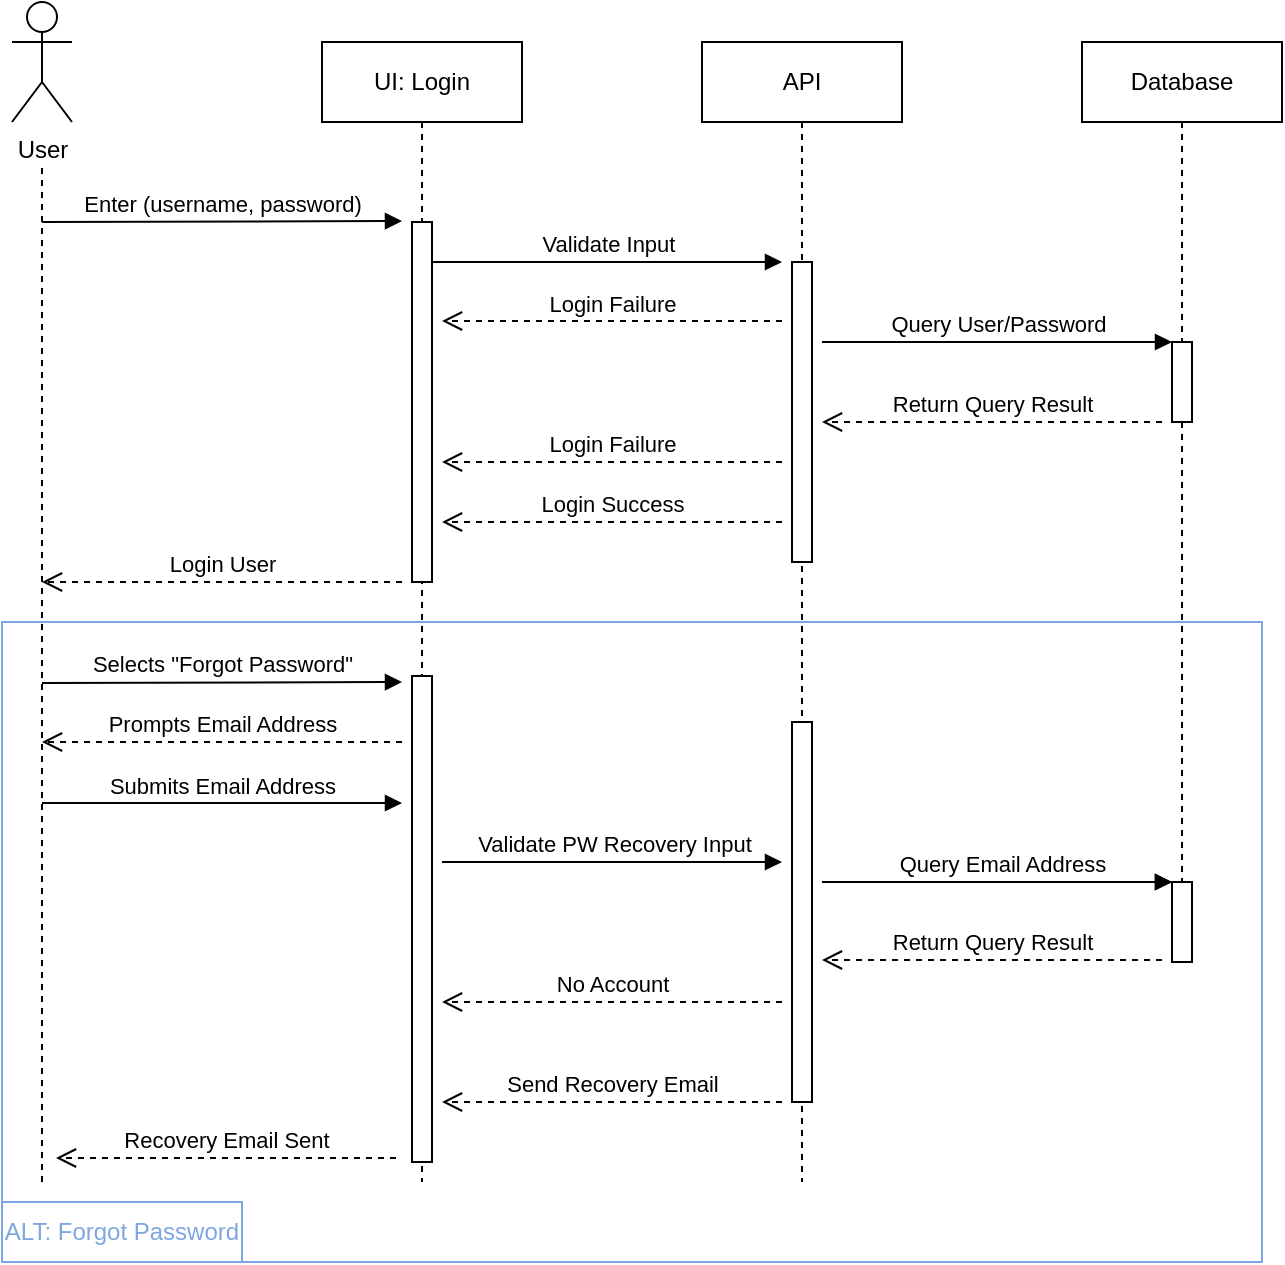 <mxfile version="21.7.5" type="device">
  <diagram name="Page-1" id="2YBvvXClWsGukQMizWep">
    <mxGraphModel dx="1050" dy="542" grid="1" gridSize="10" guides="1" tooltips="1" connect="1" arrows="1" fold="1" page="1" pageScale="1" pageWidth="850" pageHeight="1100" math="0" shadow="0">
      <root>
        <mxCell id="0" />
        <mxCell id="1" parent="0" />
        <mxCell id="9hIXvd_vDNnnHWC71N-C-20" value="" style="rounded=0;whiteSpace=wrap;html=1;strokeColor=#7EA6E0;" vertex="1" parent="1">
          <mxGeometry x="60" y="330" width="630" height="320" as="geometry" />
        </mxCell>
        <mxCell id="pPaHzkRW0WduUCZ9Fjcq-30" value="" style="endArrow=none;dashed=1;html=1;rounded=0;" parent="1" edge="1">
          <mxGeometry width="50" height="50" relative="1" as="geometry">
            <mxPoint x="80" y="610" as="sourcePoint" />
            <mxPoint x="80" y="100" as="targetPoint" />
          </mxGeometry>
        </mxCell>
        <mxCell id="aM9ryv3xv72pqoxQDRHE-5" value="UI: Login" style="shape=umlLifeline;perimeter=lifelinePerimeter;whiteSpace=wrap;html=1;container=0;dropTarget=0;collapsible=0;recursiveResize=0;outlineConnect=0;portConstraint=eastwest;newEdgeStyle={&quot;edgeStyle&quot;:&quot;elbowEdgeStyle&quot;,&quot;elbow&quot;:&quot;vertical&quot;,&quot;curved&quot;:0,&quot;rounded&quot;:0};" parent="1" vertex="1">
          <mxGeometry x="220" y="40" width="100" height="570" as="geometry" />
        </mxCell>
        <mxCell id="aM9ryv3xv72pqoxQDRHE-6" value="" style="html=1;points=[];perimeter=orthogonalPerimeter;outlineConnect=0;targetShapes=umlLifeline;portConstraint=eastwest;newEdgeStyle={&quot;edgeStyle&quot;:&quot;elbowEdgeStyle&quot;,&quot;elbow&quot;:&quot;vertical&quot;,&quot;curved&quot;:0,&quot;rounded&quot;:0};" parent="aM9ryv3xv72pqoxQDRHE-5" vertex="1">
          <mxGeometry x="45" y="90" width="10" height="180" as="geometry" />
        </mxCell>
        <mxCell id="9hIXvd_vDNnnHWC71N-C-4" value="" style="html=1;points=[];perimeter=orthogonalPerimeter;outlineConnect=0;targetShapes=umlLifeline;portConstraint=eastwest;newEdgeStyle={&quot;edgeStyle&quot;:&quot;elbowEdgeStyle&quot;,&quot;elbow&quot;:&quot;vertical&quot;,&quot;curved&quot;:0,&quot;rounded&quot;:0};" vertex="1" parent="aM9ryv3xv72pqoxQDRHE-5">
          <mxGeometry x="45" y="317" width="10" height="243" as="geometry" />
        </mxCell>
        <mxCell id="pPaHzkRW0WduUCZ9Fjcq-1" value="API" style="shape=umlLifeline;perimeter=lifelinePerimeter;whiteSpace=wrap;html=1;container=0;dropTarget=0;collapsible=0;recursiveResize=0;outlineConnect=0;portConstraint=eastwest;newEdgeStyle={&quot;edgeStyle&quot;:&quot;elbowEdgeStyle&quot;,&quot;elbow&quot;:&quot;vertical&quot;,&quot;curved&quot;:0,&quot;rounded&quot;:0};" parent="1" vertex="1">
          <mxGeometry x="410" y="40" width="100" height="570" as="geometry" />
        </mxCell>
        <mxCell id="pPaHzkRW0WduUCZ9Fjcq-2" value="" style="html=1;points=[];perimeter=orthogonalPerimeter;outlineConnect=0;targetShapes=umlLifeline;portConstraint=eastwest;newEdgeStyle={&quot;edgeStyle&quot;:&quot;elbowEdgeStyle&quot;,&quot;elbow&quot;:&quot;vertical&quot;,&quot;curved&quot;:0,&quot;rounded&quot;:0};" parent="pPaHzkRW0WduUCZ9Fjcq-1" vertex="1">
          <mxGeometry x="45" y="110" width="10" height="150" as="geometry" />
        </mxCell>
        <mxCell id="9hIXvd_vDNnnHWC71N-C-7" value="" style="html=1;points=[];perimeter=orthogonalPerimeter;outlineConnect=0;targetShapes=umlLifeline;portConstraint=eastwest;newEdgeStyle={&quot;edgeStyle&quot;:&quot;elbowEdgeStyle&quot;,&quot;elbow&quot;:&quot;vertical&quot;,&quot;curved&quot;:0,&quot;rounded&quot;:0};" vertex="1" parent="pPaHzkRW0WduUCZ9Fjcq-1">
          <mxGeometry x="45" y="340" width="10" height="190" as="geometry" />
        </mxCell>
        <mxCell id="pPaHzkRW0WduUCZ9Fjcq-6" value="Validate Input" style="html=1;verticalAlign=bottom;endArrow=block;edgeStyle=elbowEdgeStyle;elbow=vertical;curved=0;rounded=0;" parent="1" edge="1">
          <mxGeometry relative="1" as="geometry">
            <mxPoint x="275" y="150" as="sourcePoint" />
            <Array as="points">
              <mxPoint x="365" y="150" />
            </Array>
            <mxPoint x="450" y="150" as="targetPoint" />
          </mxGeometry>
        </mxCell>
        <mxCell id="pPaHzkRW0WduUCZ9Fjcq-8" value="Login Failure" style="html=1;verticalAlign=bottom;endArrow=open;dashed=1;endSize=8;edgeStyle=elbowEdgeStyle;elbow=vertical;curved=0;rounded=0;" parent="1" edge="1">
          <mxGeometry relative="1" as="geometry">
            <mxPoint x="280" y="250" as="targetPoint" />
            <Array as="points">
              <mxPoint x="375" y="250" />
            </Array>
            <mxPoint x="450" y="250" as="sourcePoint" />
          </mxGeometry>
        </mxCell>
        <mxCell id="pPaHzkRW0WduUCZ9Fjcq-11" value="Database" style="shape=umlLifeline;perimeter=lifelinePerimeter;whiteSpace=wrap;html=1;container=0;dropTarget=0;collapsible=0;recursiveResize=0;outlineConnect=0;portConstraint=eastwest;newEdgeStyle={&quot;edgeStyle&quot;:&quot;elbowEdgeStyle&quot;,&quot;elbow&quot;:&quot;vertical&quot;,&quot;curved&quot;:0,&quot;rounded&quot;:0};" parent="1" vertex="1">
          <mxGeometry x="600" y="40" width="100" height="460" as="geometry" />
        </mxCell>
        <mxCell id="pPaHzkRW0WduUCZ9Fjcq-12" value="" style="html=1;points=[];perimeter=orthogonalPerimeter;outlineConnect=0;targetShapes=umlLifeline;portConstraint=eastwest;newEdgeStyle={&quot;edgeStyle&quot;:&quot;elbowEdgeStyle&quot;,&quot;elbow&quot;:&quot;vertical&quot;,&quot;curved&quot;:0,&quot;rounded&quot;:0};" parent="pPaHzkRW0WduUCZ9Fjcq-11" vertex="1">
          <mxGeometry x="45" y="150" width="10" height="40" as="geometry" />
        </mxCell>
        <mxCell id="9hIXvd_vDNnnHWC71N-C-12" value="" style="html=1;points=[];perimeter=orthogonalPerimeter;outlineConnect=0;targetShapes=umlLifeline;portConstraint=eastwest;newEdgeStyle={&quot;edgeStyle&quot;:&quot;elbowEdgeStyle&quot;,&quot;elbow&quot;:&quot;vertical&quot;,&quot;curved&quot;:0,&quot;rounded&quot;:0};" vertex="1" parent="pPaHzkRW0WduUCZ9Fjcq-11">
          <mxGeometry x="45" y="420" width="10" height="40" as="geometry" />
        </mxCell>
        <mxCell id="pPaHzkRW0WduUCZ9Fjcq-14" value="Query User/Password" style="html=1;verticalAlign=bottom;endArrow=block;edgeStyle=elbowEdgeStyle;elbow=vertical;curved=0;rounded=0;" parent="1" edge="1">
          <mxGeometry relative="1" as="geometry">
            <mxPoint x="470" y="190" as="sourcePoint" />
            <Array as="points">
              <mxPoint x="560" y="190" />
            </Array>
            <mxPoint x="645" y="190" as="targetPoint" />
          </mxGeometry>
        </mxCell>
        <mxCell id="pPaHzkRW0WduUCZ9Fjcq-15" value="Return Query Result" style="html=1;verticalAlign=bottom;endArrow=open;dashed=1;endSize=8;edgeStyle=elbowEdgeStyle;elbow=vertical;curved=0;rounded=0;" parent="1" edge="1">
          <mxGeometry relative="1" as="geometry">
            <mxPoint x="470" y="230" as="targetPoint" />
            <Array as="points">
              <mxPoint x="565" y="230" />
            </Array>
            <mxPoint x="640" y="230" as="sourcePoint" />
          </mxGeometry>
        </mxCell>
        <mxCell id="pPaHzkRW0WduUCZ9Fjcq-16" value="Login User" style="html=1;verticalAlign=bottom;endArrow=open;dashed=1;endSize=8;edgeStyle=elbowEdgeStyle;elbow=vertical;curved=0;rounded=0;" parent="1" edge="1">
          <mxGeometry relative="1" as="geometry">
            <mxPoint x="80" y="310" as="targetPoint" />
            <Array as="points">
              <mxPoint x="185" y="310" />
            </Array>
            <mxPoint x="260" y="310" as="sourcePoint" />
          </mxGeometry>
        </mxCell>
        <mxCell id="pPaHzkRW0WduUCZ9Fjcq-17" value="Login Success" style="html=1;verticalAlign=bottom;endArrow=open;dashed=1;endSize=8;edgeStyle=elbowEdgeStyle;elbow=vertical;curved=0;rounded=0;" parent="1" edge="1">
          <mxGeometry relative="1" as="geometry">
            <mxPoint x="280" y="280" as="targetPoint" />
            <Array as="points">
              <mxPoint x="375" y="280" />
            </Array>
            <mxPoint x="450" y="280" as="sourcePoint" />
          </mxGeometry>
        </mxCell>
        <mxCell id="pPaHzkRW0WduUCZ9Fjcq-19" value="User" style="shape=umlActor;verticalLabelPosition=bottom;verticalAlign=top;html=1;" parent="1" vertex="1">
          <mxGeometry x="65" y="20" width="30" height="60" as="geometry" />
        </mxCell>
        <mxCell id="pPaHzkRW0WduUCZ9Fjcq-28" value="Enter (username, password)" style="html=1;verticalAlign=bottom;endArrow=block;edgeStyle=elbowEdgeStyle;elbow=vertical;curved=0;rounded=0;" parent="1" edge="1">
          <mxGeometry relative="1" as="geometry">
            <mxPoint x="80" y="130" as="sourcePoint" />
            <Array as="points">
              <mxPoint x="185" y="129.5" />
            </Array>
            <mxPoint x="260" y="130" as="targetPoint" />
          </mxGeometry>
        </mxCell>
        <mxCell id="pPaHzkRW0WduUCZ9Fjcq-32" value="Login Failure" style="html=1;verticalAlign=bottom;endArrow=open;dashed=1;endSize=8;edgeStyle=elbowEdgeStyle;elbow=vertical;curved=0;rounded=0;" parent="1" edge="1">
          <mxGeometry relative="1" as="geometry">
            <mxPoint x="280" y="179.5" as="targetPoint" />
            <Array as="points">
              <mxPoint x="375" y="179.5" />
            </Array>
            <mxPoint x="450" y="179.5" as="sourcePoint" />
          </mxGeometry>
        </mxCell>
        <mxCell id="9hIXvd_vDNnnHWC71N-C-1" value="Selects &quot;Forgot Password&quot;" style="html=1;verticalAlign=bottom;endArrow=block;edgeStyle=elbowEdgeStyle;elbow=vertical;curved=0;rounded=0;" edge="1" parent="1">
          <mxGeometry relative="1" as="geometry">
            <mxPoint x="80" y="360.5" as="sourcePoint" />
            <Array as="points">
              <mxPoint x="185" y="360" />
            </Array>
            <mxPoint x="260" y="360.5" as="targetPoint" />
          </mxGeometry>
        </mxCell>
        <mxCell id="9hIXvd_vDNnnHWC71N-C-9" value="Prompts Email Address" style="html=1;verticalAlign=bottom;endArrow=open;dashed=1;endSize=8;edgeStyle=elbowEdgeStyle;elbow=horizontal;curved=0;rounded=0;" edge="1" parent="1">
          <mxGeometry relative="1" as="geometry">
            <mxPoint x="80" y="390" as="targetPoint" />
            <Array as="points">
              <mxPoint x="185" y="390" />
            </Array>
            <mxPoint x="260" y="390" as="sourcePoint" />
          </mxGeometry>
        </mxCell>
        <mxCell id="9hIXvd_vDNnnHWC71N-C-10" value="Submits Email Address" style="html=1;verticalAlign=bottom;endArrow=block;edgeStyle=elbowEdgeStyle;elbow=horizontal;curved=0;rounded=0;" edge="1" parent="1">
          <mxGeometry relative="1" as="geometry">
            <mxPoint x="80" y="420.5" as="sourcePoint" />
            <Array as="points">
              <mxPoint x="185" y="420" />
            </Array>
            <mxPoint x="260" y="420.5" as="targetPoint" />
          </mxGeometry>
        </mxCell>
        <mxCell id="9hIXvd_vDNnnHWC71N-C-11" value="Validate PW Recovery Input" style="html=1;verticalAlign=bottom;endArrow=block;edgeStyle=elbowEdgeStyle;elbow=vertical;curved=0;rounded=0;" edge="1" parent="1">
          <mxGeometry relative="1" as="geometry">
            <mxPoint x="280" y="450" as="sourcePoint" />
            <Array as="points">
              <mxPoint x="375" y="450" />
            </Array>
            <mxPoint x="450" y="450.5" as="targetPoint" />
          </mxGeometry>
        </mxCell>
        <mxCell id="9hIXvd_vDNnnHWC71N-C-13" value="Query Email Address" style="html=1;verticalAlign=bottom;endArrow=block;edgeStyle=elbowEdgeStyle;elbow=vertical;curved=0;rounded=0;" edge="1" parent="1" source="9hIXvd_vDNnnHWC71N-C-12">
          <mxGeometry relative="1" as="geometry">
            <mxPoint x="470" y="460" as="sourcePoint" />
            <Array as="points">
              <mxPoint x="560" y="460" />
            </Array>
            <mxPoint x="645" y="460" as="targetPoint" />
          </mxGeometry>
        </mxCell>
        <mxCell id="9hIXvd_vDNnnHWC71N-C-14" value="" style="html=1;verticalAlign=bottom;endArrow=block;edgeStyle=elbowEdgeStyle;elbow=vertical;curved=0;rounded=0;" edge="1" parent="1" target="9hIXvd_vDNnnHWC71N-C-12">
          <mxGeometry relative="1" as="geometry">
            <mxPoint x="470" y="460" as="sourcePoint" />
            <Array as="points" />
            <mxPoint x="645" y="460" as="targetPoint" />
          </mxGeometry>
        </mxCell>
        <mxCell id="9hIXvd_vDNnnHWC71N-C-15" value="Return Query Result" style="html=1;verticalAlign=bottom;endArrow=open;dashed=1;endSize=8;edgeStyle=elbowEdgeStyle;elbow=vertical;curved=0;rounded=0;" edge="1" parent="1">
          <mxGeometry relative="1" as="geometry">
            <mxPoint x="470" y="499" as="targetPoint" />
            <Array as="points">
              <mxPoint x="565" y="499" />
            </Array>
            <mxPoint x="640" y="499" as="sourcePoint" />
          </mxGeometry>
        </mxCell>
        <mxCell id="9hIXvd_vDNnnHWC71N-C-16" value="No Account" style="html=1;verticalAlign=bottom;endArrow=open;dashed=1;endSize=8;edgeStyle=elbowEdgeStyle;elbow=vertical;curved=0;rounded=0;" edge="1" parent="1">
          <mxGeometry relative="1" as="geometry">
            <mxPoint x="280" y="520" as="targetPoint" />
            <Array as="points">
              <mxPoint x="375" y="520" />
            </Array>
            <mxPoint x="450" y="520" as="sourcePoint" />
          </mxGeometry>
        </mxCell>
        <mxCell id="9hIXvd_vDNnnHWC71N-C-17" value="Send Recovery Email" style="html=1;verticalAlign=bottom;endArrow=open;dashed=1;endSize=8;edgeStyle=elbowEdgeStyle;elbow=vertical;curved=0;rounded=0;" edge="1" parent="1">
          <mxGeometry relative="1" as="geometry">
            <mxPoint x="280" y="570" as="targetPoint" />
            <Array as="points">
              <mxPoint x="375" y="570" />
            </Array>
            <mxPoint x="450" y="570" as="sourcePoint" />
          </mxGeometry>
        </mxCell>
        <mxCell id="9hIXvd_vDNnnHWC71N-C-19" value="Recovery Email Sent" style="html=1;verticalAlign=bottom;endArrow=open;dashed=1;endSize=8;edgeStyle=elbowEdgeStyle;elbow=vertical;curved=0;rounded=0;" edge="1" parent="1">
          <mxGeometry relative="1" as="geometry">
            <mxPoint x="87" y="598" as="targetPoint" />
            <Array as="points">
              <mxPoint x="182" y="598" />
            </Array>
            <mxPoint x="257" y="598" as="sourcePoint" />
          </mxGeometry>
        </mxCell>
        <mxCell id="9hIXvd_vDNnnHWC71N-C-21" value="ALT: Forgot Password" style="rounded=0;whiteSpace=wrap;html=1;strokeColor=#7EA6E0;fontColor=#7EA6E0;" vertex="1" parent="1">
          <mxGeometry x="60" y="620" width="120" height="30" as="geometry" />
        </mxCell>
      </root>
    </mxGraphModel>
  </diagram>
</mxfile>
